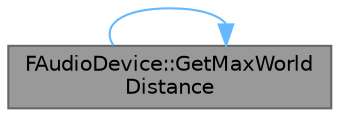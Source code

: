 digraph "FAudioDevice::GetMaxWorldDistance"
{
 // INTERACTIVE_SVG=YES
 // LATEX_PDF_SIZE
  bgcolor="transparent";
  edge [fontname=Helvetica,fontsize=10,labelfontname=Helvetica,labelfontsize=10];
  node [fontname=Helvetica,fontsize=10,shape=box,height=0.2,width=0.4];
  rankdir="LR";
  Node1 [id="Node000001",label="FAudioDevice::GetMaxWorld\lDistance",height=0.2,width=0.4,color="gray40", fillcolor="grey60", style="filled", fontcolor="black",tooltip="Returns the global maximum distance used in the audio engine."];
  Node1 -> Node1 [id="edge1_Node000001_Node000001",color="steelblue1",style="solid",tooltip=" "];
}
